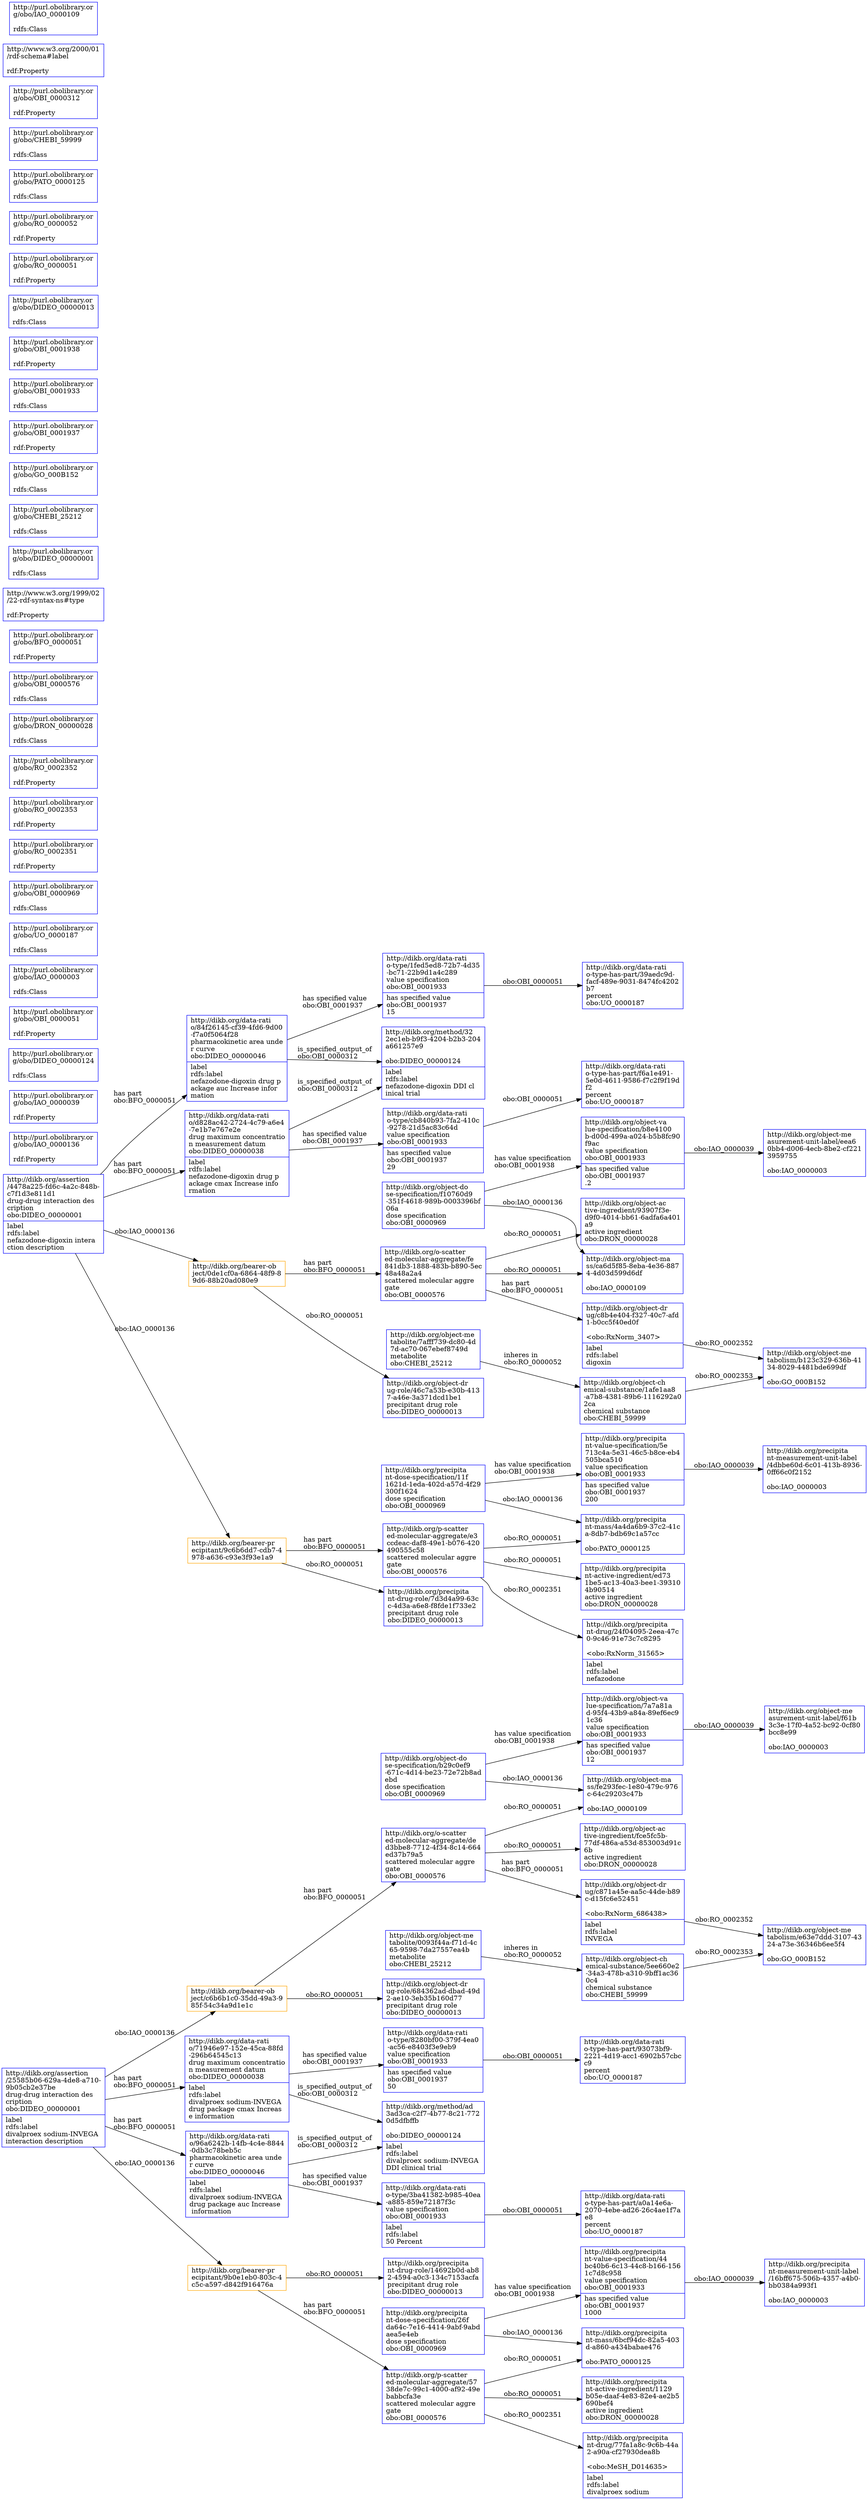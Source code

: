 digraph structs {
rankdir=LR;
g0 [shape=record,label="http://dikb.org/object-va\llue-specification/7a7a81a\ld-95f4-43b9-a84a-89ef6ec9\l1c36\lvalue specification\lobo:OBI_0001933\l|has specified value\lobo:OBI_0001937\l12\l",color=blue]
g0 -> g11 [label="\lobo:IAO_0000039\l"]
g1 [shape=record,label="http://dikb.org/data-rati\lo/84f26145-cf39-4fd6-9d00\l-f7a0f5064f28\lpharmacokinetic area unde\lr curve\lobo:DIDEO_00000046\l|label\lrdfs:label\lnefazodone-digoxin drug p\lackage auc Increase infor\lmation\l",color=blue]
g1 -> g69 [label="has specified value\lobo:OBI_0001937\l"]
g1 -> g10 [label="is_specified_output_of\lobo:OBI_0000312\l"]
g2 [shape=record,label="http://purl.obolibrary.or\lg/obo/IAO_0000136\l\lrdf:Property\l",color=blue]
g3 [shape=record,label="http://purl.obolibrary.or\lg/obo/IAO_0000039\l\lrdf:Property\l",color=blue]
g4 [shape=record,label="http://dikb.org/object-ma\lss/ca6d5f85-8eba-4e36-887\l4-4d03d599d6df\l\lobo:IAO_0000109\l",color=blue]
g5 [shape=record,label="http://purl.obolibrary.or\lg/obo/DIDEO_00000124\l\lrdfs:Class\l",color=blue]
g6 [shape=record,label="http://dikb.org/data-rati\lo/71946e97-152e-45ca-88fd\l-296b64545c13\ldrug maximum concentratio\ln measurement datum\lobo:DIDEO_00000038\l|label\lrdfs:label\ldivalproex sodium-INVEGA \ldrug package cmax Increas\le information\l",color=blue]
g6 -> g83 [label="has specified value\lobo:OBI_0001937\l"]
g6 -> g68 [label="is_specified_output_of\lobo:OBI_0000312\l"]
g7 [shape=record,label="http://dikb.org/data-rati\lo-type/3ba41382-b985-40ea\l-a885-859e72187f3c\lvalue specification\lobo:OBI_0001933\l|label\lrdfs:label\l50 Percent \l",color=blue]
g7 -> g53 [label="\lobo:OBI_0000051\l"]
g8 [shape=record,label="http://dikb.org/object-va\llue-specification/b8e4100\lb-d00d-499a-a024-b5b8fc90\lf9ac\lvalue specification\lobo:OBI_0001933\l|has specified value\lobo:OBI_0001937\l.2\l",color=blue]
g8 -> g73 [label="\lobo:IAO_0000039\l"]
g9 [shape=record,label="http://dikb.org/object-me\ltabolite/7afff739-dc80-4d\l7d-ac70-067ebef8749d\lmetabolite\lobo:CHEBI_25212\l",color=blue]
g9 -> g29 [label="inheres in\lobo:RO_0000052\l"]
g10 [shape=record,label="http://dikb.org/method/32\l2ec1eb-b9f3-4204-b2b3-204\la661257e9\l\lobo:DIDEO_00000124\l|label\lrdfs:label\lnefazodone-digoxin DDI cl\linical trial\l",color=blue]
g11 [shape=record,label="http://dikb.org/object-me\lasurement-unit-label/f61b\l3c3e-17f0-4a52-bc92-0cf80\lbcc8e99\l\lobo:IAO_0000003\l",color=blue]
g12 [shape=record,label="http://purl.obolibrary.or\lg/obo/OBI_0000051\l\lrdf:Property\l",color=blue]
g13 [shape=record,label="http://purl.obolibrary.or\lg/obo/IAO_0000003\l\lrdfs:Class\l",color=blue]
g14 [shape=record,label="http://purl.obolibrary.or\lg/obo/UO_0000187\l\lrdfs:Class\l",color=blue]
g15 [shape=record,label="http://purl.obolibrary.or\lg/obo/OBI_0000969\l\lrdfs:Class\l",color=blue]
g16 [shape=record,label="http://dikb.org/object-me\ltabolism/e63e7ddd-3107-43\l24-a73e-36346b6ee5f4\l\lobo:GO_000B152\l",color=blue]
g17 [shape=record,label="http://dikb.org/precipita\lnt-dose-specification/11f\l1621d-1eda-402d-a57d-4f29\l300f1624\ldose specification\lobo:OBI_0000969\l",color=blue]
g17 -> g49 [label="\lobo:IAO_0000136\l"]
g17 -> g35 [label="has value specification\lobo:OBI_0001938\l"]
g18 [shape=record,label="http://dikb.org/data-rati\lo-type-has-part/93073bf9-\l2221-4d19-acc1-6902b57cbc\lc9\lpercent\lobo:UO_0000187\l",color=blue]
g19 [shape=record,label="http://dikb.org/bearer-ob\lject/c6b6b1c0-35dd-49a3-9\l85f-54c34a9d1e1c\l",color=orange]
g19 -> g45 [label="\lobo:RO_0000051\l"]
g19 -> g27 [label="has part\lobo:BFO_0000051\l"]
g20 [shape=record,label="http://dikb.org/p-scatter\led-molecular-aggregate/e3\lccdeac-daf8-49e1-b076-420\l490555c58\lscattered molecular aggre\lgate\lobo:OBI_0000576\l",color=blue]
g20 -> g84 [label="\lobo:RO_0000051\l"]
g20 -> g30 [label="\lobo:RO_0002351\l"]
g20 -> g49 [label="\lobo:RO_0000051\l"]
g21 [shape=record,label="http://purl.obolibrary.or\lg/obo/RO_0002351\l\lrdf:Property\l",color=blue]
g22 [shape=record,label="http://purl.obolibrary.or\lg/obo/RO_0002353\l\lrdf:Property\l",color=blue]
g23 [shape=record,label="http://purl.obolibrary.or\lg/obo/RO_0002352\l\lrdf:Property\l",color=blue]
g24 [shape=record,label="http://dikb.org/data-rati\lo/d828ac42-2724-4c79-a6e4\l-7e1b7e767e2e\ldrug maximum concentratio\ln measurement datum\lobo:DIDEO_00000038\l|label\lrdfs:label\lnefazodone-digoxin drug p\lackage cmax Increase info\lrmation\l",color=blue]
g24 -> g10 [label="is_specified_output_of\lobo:OBI_0000312\l"]
g24 -> g28 [label="has specified value\lobo:OBI_0001937\l"]
g25 [shape=record,label="http://dikb.org/assertion\l/4478a225-fd6c-4a2c-848b-\lc7f1d3e811d1\ldrug-drug interaction des\lcription\lobo:DIDEO_00000001\l|label\lrdfs:label\lnefazodone-digoxin intera\lction description\l",color=blue]
g25 -> g1 [label="has part\lobo:BFO_0000051\l"]
g25 -> g48 [label="\lobo:IAO_0000136\l"]
g25 -> g76 [label="\lobo:IAO_0000136\l"]
g25 -> g24 [label="has part\lobo:BFO_0000051\l"]
g26 [shape=record,label="http://dikb.org/object-dr\lug/c8b4e404-f327-40c7-afd\l1-b0cc5f40ed0f\l\l\<obo:RxNorm_3407\>\l|label\lrdfs:label\ldigoxin\l",color=blue]
g26 -> g75 [label="\lobo:RO_0002352\l"]
g27 [shape=record,label="http://dikb.org/o-scatter\led-molecular-aggregate/de\ld3bbe8-7712-4f34-8c14-664\led37b79a5\lscattered molecular aggre\lgate\lobo:OBI_0000576\l",color=blue]
g27 -> g63 [label="has part\lobo:BFO_0000051\l"]
g27 -> g81 [label="\lobo:RO_0000051\l"]
g27 -> g70 [label="\lobo:RO_0000051\l"]
g28 [shape=record,label="http://dikb.org/data-rati\lo-type/cb840b93-7fa2-410c\l-9278-21d5ac83c64d\lvalue specification\lobo:OBI_0001933\l|has specified value\lobo:OBI_0001937\l29\l",color=blue]
g28 -> g40 [label="\lobo:OBI_0000051\l"]
g29 [shape=record,label="http://dikb.org/object-ch\lemical-substance/1afe1aa8\l-a7b8-4381-89b6-1116292a0\l2ca\lchemical substance\lobo:CHEBI_59999\l",color=blue]
g29 -> g75 [label="\lobo:RO_0002353\l"]
g30 [shape=record,label="http://dikb.org/precipita\lnt-drug/24f04095-2eea-47c\l0-9c46-91e73c7c8295\l\l\<obo:RxNorm_31565\>\l|label\lrdfs:label\lnefazodone\l",color=blue]
g31 [shape=record,label="http://purl.obolibrary.or\lg/obo/DRON_00000028\l\lrdfs:Class\l",color=blue]
g32 [shape=record,label="http://dikb.org/object-ch\lemical-substance/5ee660e2\l-34a3-478b-a310-9bff1ac36\l0c4\lchemical substance\lobo:CHEBI_59999\l",color=blue]
g32 -> g16 [label="\lobo:RO_0002353\l"]
g33 [shape=record,label="http://dikb.org/object-me\ltabolite/0093f44a-f71d-4c\l65-9598-7da27557ea4b\lmetabolite\lobo:CHEBI_25212\l",color=blue]
g33 -> g32 [label="inheres in\lobo:RO_0000052\l"]
g34 [shape=record,label="http://dikb.org/precipita\lnt-value-specification/44\lbc40b6-6c13-44c8-b166-156\l1c7d8c958\lvalue specification\lobo:OBI_0001933\l|has specified value\lobo:OBI_0001937\l1000\l",color=blue]
g34 -> g65 [label="\lobo:IAO_0000039\l"]
g35 [shape=record,label="http://dikb.org/precipita\lnt-value-specification/5e\l713c4a-5e31-46c5-b8ce-eb4\l505bca510\lvalue specification\lobo:OBI_0001933\l|has specified value\lobo:OBI_0001937\l200\l",color=blue]
g35 -> g67 [label="\lobo:IAO_0000039\l"]
g36 [shape=record,label="http://dikb.org/object-do\lse-specification/f10760d9\l-351f-4618-989b-0003396bf\l06a\ldose specification\lobo:OBI_0000969\l",color=blue]
g36 -> g8 [label="has value specification\lobo:OBI_0001938\l"]
g36 -> g4 [label="\lobo:IAO_0000136\l"]
g37 [shape=record,label="http://dikb.org/o-scatter\led-molecular-aggregate/fe\l841db3-1888-483b-b890-5ec\l48a48a2a4\lscattered molecular aggre\lgate\lobo:OBI_0000576\l",color=blue]
g37 -> g4 [label="\lobo:RO_0000051\l"]
g37 -> g26 [label="has part\lobo:BFO_0000051\l"]
g37 -> g57 [label="\lobo:RO_0000051\l"]
g38 [shape=record,label="http://purl.obolibrary.or\lg/obo/OBI_0000576\l\lrdfs:Class\l",color=blue]
g39 [shape=record,label="http://dikb.org/data-rati\lo-type-has-part/39aedc9d-\lfacf-489e-9031-8474fc4202\lb7\lpercent\lobo:UO_0000187\l",color=blue]
g40 [shape=record,label="http://dikb.org/data-rati\lo-type-has-part/f6a1e491-\l5e0d-4611-9586-f7c2f9f19d\lf2\lpercent\lobo:UO_0000187\l",color=blue]
g41 [shape=record,label="http://purl.obolibrary.or\lg/obo/BFO_0000051\l\lrdf:Property\l",color=blue]
g42 [shape=record,label="http://www.w3.org/1999/02\l/22-rdf-syntax-ns#type\l\lrdf:Property\l",color=blue]
g43 [shape=record,label="http://dikb.org/data-rati\lo/96a6242b-14fb-4c4e-8844\l-0db3c78beb5c\lpharmacokinetic area unde\lr curve\lobo:DIDEO_00000046\l|label\lrdfs:label\ldivalproex sodium-INVEGA \ldrug package auc Increase\l information\l",color=blue]
g43 -> g68 [label="is_specified_output_of\lobo:OBI_0000312\l"]
g43 -> g7 [label="has specified value\lobo:OBI_0001937\l"]
g44 [shape=record,label="http://purl.obolibrary.or\lg/obo/DIDEO_00000001\l\lrdfs:Class\l",color=blue]
g45 [shape=record,label="http://dikb.org/object-dr\lug-role/684362ad-dbad-49d\l2-ae10-3eb35b160d77\lprecipitant drug role\lobo:DIDEO_00000013\l",color=blue]
g46 [shape=record,label="http://purl.obolibrary.or\lg/obo/CHEBI_25212\l\lrdfs:Class\l",color=blue]
g47 [shape=record,label="http://purl.obolibrary.or\lg/obo/GO_000B152\l\lrdfs:Class\l",color=blue]
g48 [shape=record,label="http://dikb.org/bearer-ob\lject/0de1cf0a-6864-48f9-8\l9d6-88b20ad080e9\l",color=orange]
g48 -> g78 [label="\lobo:RO_0000051\l"]
g48 -> g37 [label="has part\lobo:BFO_0000051\l"]
g49 [shape=record,label="http://dikb.org/precipita\lnt-mass/4a4da6b9-37c2-41c\la-8db7-bdb69c1a57cc\l\lobo:PATO_0000125\l",color=blue]
g50 [shape=record,label="http://dikb.org/precipita\lnt-mass/6bcf94dc-82a5-403\ld-a860-a434babae476\l\lobo:PATO_0000125\l",color=blue]
g51 [shape=record,label="http://purl.obolibrary.or\lg/obo/OBI_0001937\l\lrdf:Property\l",color=blue]
g52 [shape=record,label="http://purl.obolibrary.or\lg/obo/OBI_0001933\l\lrdfs:Class\l",color=blue]
g53 [shape=record,label="http://dikb.org/data-rati\lo-type-has-part/a0a14e6a-\l2070-4ebe-ad26-26c4ae1f7a\le8\lpercent\lobo:UO_0000187\l",color=blue]
g54 [shape=record,label="http://dikb.org/precipita\lnt-drug-role/14692b0d-ab8\l2-4594-a0c3-134c7153acfa\lprecipitant drug role\lobo:DIDEO_00000013\l",color=blue]
g55 [shape=record,label="http://purl.obolibrary.or\lg/obo/OBI_0001938\l\lrdf:Property\l",color=blue]
g56 [shape=record,label="http://purl.obolibrary.or\lg/obo/DIDEO_00000013\l\lrdfs:Class\l",color=blue]
g57 [shape=record,label="http://dikb.org/object-ac\ltive-ingredient/93907f3e-\ld9f0-4014-bb61-6adfa6a401\la9\lactive ingredient\lobo:DRON_00000028\l",color=blue]
g58 [shape=record,label="http://dikb.org/bearer-pr\lecipitant/9b0e1eb0-803c-4\lc5c-a597-d842f916476a\l",color=orange]
g58 -> g85 [label="has part\lobo:BFO_0000051\l"]
g58 -> g54 [label="\lobo:RO_0000051\l"]
g59 [shape=record,label="http://purl.obolibrary.or\lg/obo/RO_0000051\l\lrdf:Property\l",color=blue]
g60 [shape=record,label="http://purl.obolibrary.or\lg/obo/RO_0000052\l\lrdf:Property\l",color=blue]
g61 [shape=record,label="http://purl.obolibrary.or\lg/obo/PATO_0000125\l\lrdfs:Class\l",color=blue]
g62 [shape=record,label="http://purl.obolibrary.or\lg/obo/CHEBI_59999\l\lrdfs:Class\l",color=blue]
g63 [shape=record,label="http://dikb.org/object-dr\lug/c871a45e-aa5c-44de-b89\lc-d15fc6e52451\l\l\<obo:RxNorm_686438\>\l|label\lrdfs:label\lINVEGA\l",color=blue]
g63 -> g16 [label="\lobo:RO_0002352\l"]
g64 [shape=record,label="http://purl.obolibrary.or\lg/obo/OBI_0000312\l\lrdf:Property\l",color=blue]
g65 [shape=record,label="http://dikb.org/precipita\lnt-measurement-unit-label\l/16bff675-506b-4357-a4b0-\lbb0384a993f1\l\lobo:IAO_0000003\l",color=blue]
g66 [shape=record,label="http://dikb.org/precipita\lnt-drug/77fa1a8c-9c6b-44a\l2-a90a-cf27930dea8b\l\l\<obo:MeSH_D014635\>\l|label\lrdfs:label\ldivalproex sodium\l",color=blue]
g67 [shape=record,label="http://dikb.org/precipita\lnt-measurement-unit-label\l/4dbbe60d-6c01-413b-8936-\l0ff66c0f2152\l\lobo:IAO_0000003\l",color=blue]
g68 [shape=record,label="http://dikb.org/method/ad\l3ad3ca-c2f7-4b77-8c21-772\l0d5dfbffb\l\lobo:DIDEO_00000124\l|label\lrdfs:label\ldivalproex sodium-INVEGA \lDDI clinical trial\l",color=blue]
g69 [shape=record,label="http://dikb.org/data-rati\lo-type/1fed5ed8-72b7-4d35\l-bc71-22b9d1a4c289\lvalue specification\lobo:OBI_0001933\l|has specified value\lobo:OBI_0001937\l15\l",color=blue]
g69 -> g39 [label="\lobo:OBI_0000051\l"]
g70 [shape=record,label="http://dikb.org/object-ma\lss/fe293fec-1e80-479c-976\lc-64c29203c47b\l\lobo:IAO_0000109\l",color=blue]
g71 [shape=record,label="http://dikb.org/precipita\lnt-active-ingredient/1129\lb05e-daaf-4e83-82e4-ae2b5\l690bef4\lactive ingredient\lobo:DRON_00000028\l",color=blue]
g72 [shape=record,label="http://dikb.org/object-do\lse-specification/b29c0ef9\l-671c-4d14-be23-72e72b8ad\lebd\ldose specification\lobo:OBI_0000969\l",color=blue]
g72 -> g70 [label="\lobo:IAO_0000136\l"]
g72 -> g0 [label="has value specification\lobo:OBI_0001938\l"]
g73 [shape=record,label="http://dikb.org/object-me\lasurement-unit-label/eea6\l0bb4-d006-4ecb-8be2-cf221\l3959755\l\lobo:IAO_0000003\l",color=blue]
g74 [shape=record,label="http://dikb.org/precipita\lnt-drug-role/7d3d4a99-63c\lc-4d3a-a6e8-f8fde1f733e2\lprecipitant drug role\lobo:DIDEO_00000013\l",color=blue]
g75 [shape=record,label="http://dikb.org/object-me\ltabolism/b123c329-636b-41\l34-8029-4481bde699df\l\lobo:GO_000B152\l",color=blue]
g76 [shape=record,label="http://dikb.org/bearer-pr\lecipitant/9c6b6dd7-cdb7-4\l978-a636-c93e3f93e1a9\l",color=orange]
g76 -> g74 [label="\lobo:RO_0000051\l"]
g76 -> g20 [label="has part\lobo:BFO_0000051\l"]
g77 [shape=record,label="http://www.w3.org/2000/01\l/rdf-schema#label\l\lrdf:Property\l",color=blue]
g78 [shape=record,label="http://dikb.org/object-dr\lug-role/46c7a53b-e30b-413\l7-a46e-3a371dcd1be1\lprecipitant drug role\lobo:DIDEO_00000013\l",color=blue]
g79 [shape=record,label="http://dikb.org/precipita\lnt-dose-specification/26f\lda64c-7e16-4414-9abf-9abd\laea5e4eb\ldose specification\lobo:OBI_0000969\l",color=blue]
g79 -> g50 [label="\lobo:IAO_0000136\l"]
g79 -> g34 [label="has value specification\lobo:OBI_0001938\l"]
g80 [shape=record,label="http://purl.obolibrary.or\lg/obo/IAO_0000109\l\lrdfs:Class\l",color=blue]
g81 [shape=record,label="http://dikb.org/object-ac\ltive-ingredient/fce5fc5b-\l77df-486a-a53d-853003d91c\l6b\lactive ingredient\lobo:DRON_00000028\l",color=blue]
g82 [shape=record,label="http://dikb.org/assertion\l/25585b06-629a-4de8-a710-\l9b05cb2e37be\ldrug-drug interaction des\lcription\lobo:DIDEO_00000001\l|label\lrdfs:label\ldivalproex sodium-INVEGA \linteraction description\l",color=blue]
g82 -> g19 [label="\lobo:IAO_0000136\l"]
g82 -> g43 [label="has part\lobo:BFO_0000051\l"]
g82 -> g58 [label="\lobo:IAO_0000136\l"]
g82 -> g6 [label="has part\lobo:BFO_0000051\l"]
g83 [shape=record,label="http://dikb.org/data-rati\lo-type/8280bf00-379f-4ea0\l-ac56-e8403f3e9eb9\lvalue specification\lobo:OBI_0001933\l|has specified value\lobo:OBI_0001937\l50\l",color=blue]
g83 -> g18 [label="\lobo:OBI_0000051\l"]
g84 [shape=record,label="http://dikb.org/precipita\lnt-active-ingredient/ed73\l1be5-ac13-40a3-bee1-39310\l4b90514\lactive ingredient\lobo:DRON_00000028\l",color=blue]
g85 [shape=record,label="http://dikb.org/p-scatter\led-molecular-aggregate/57\l38de7c-99c1-4000-af92-49e\lbabbcfa3e\lscattered molecular aggre\lgate\lobo:OBI_0000576\l",color=blue]
g85 -> g66 [label="\lobo:RO_0002351\l"]
g85 -> g50 [label="\lobo:RO_0000051\l"]
g85 -> g71 [label="\lobo:RO_0000051\l"]
}